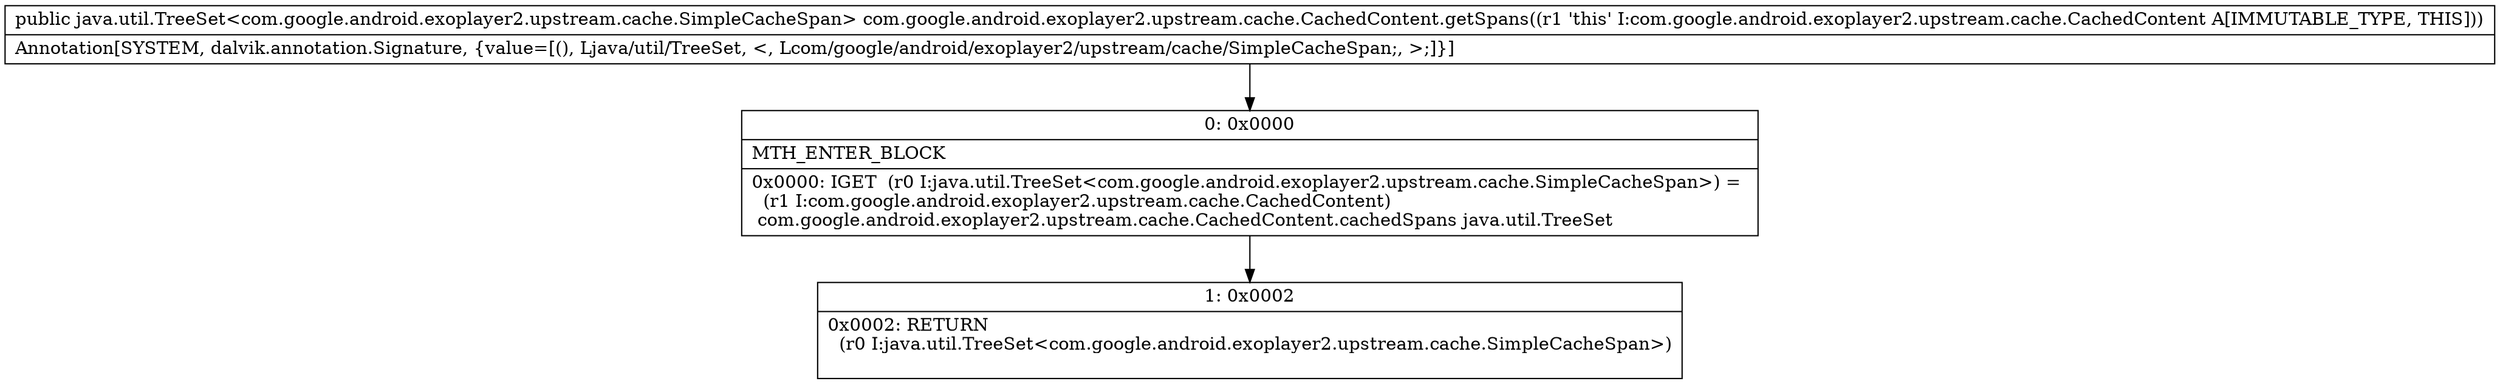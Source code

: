 digraph "CFG forcom.google.android.exoplayer2.upstream.cache.CachedContent.getSpans()Ljava\/util\/TreeSet;" {
Node_0 [shape=record,label="{0\:\ 0x0000|MTH_ENTER_BLOCK\l|0x0000: IGET  (r0 I:java.util.TreeSet\<com.google.android.exoplayer2.upstream.cache.SimpleCacheSpan\>) = \l  (r1 I:com.google.android.exoplayer2.upstream.cache.CachedContent)\l com.google.android.exoplayer2.upstream.cache.CachedContent.cachedSpans java.util.TreeSet \l}"];
Node_1 [shape=record,label="{1\:\ 0x0002|0x0002: RETURN  \l  (r0 I:java.util.TreeSet\<com.google.android.exoplayer2.upstream.cache.SimpleCacheSpan\>)\l \l}"];
MethodNode[shape=record,label="{public java.util.TreeSet\<com.google.android.exoplayer2.upstream.cache.SimpleCacheSpan\> com.google.android.exoplayer2.upstream.cache.CachedContent.getSpans((r1 'this' I:com.google.android.exoplayer2.upstream.cache.CachedContent A[IMMUTABLE_TYPE, THIS]))  | Annotation[SYSTEM, dalvik.annotation.Signature, \{value=[(), Ljava\/util\/TreeSet, \<, Lcom\/google\/android\/exoplayer2\/upstream\/cache\/SimpleCacheSpan;, \>;]\}]\l}"];
MethodNode -> Node_0;
Node_0 -> Node_1;
}

